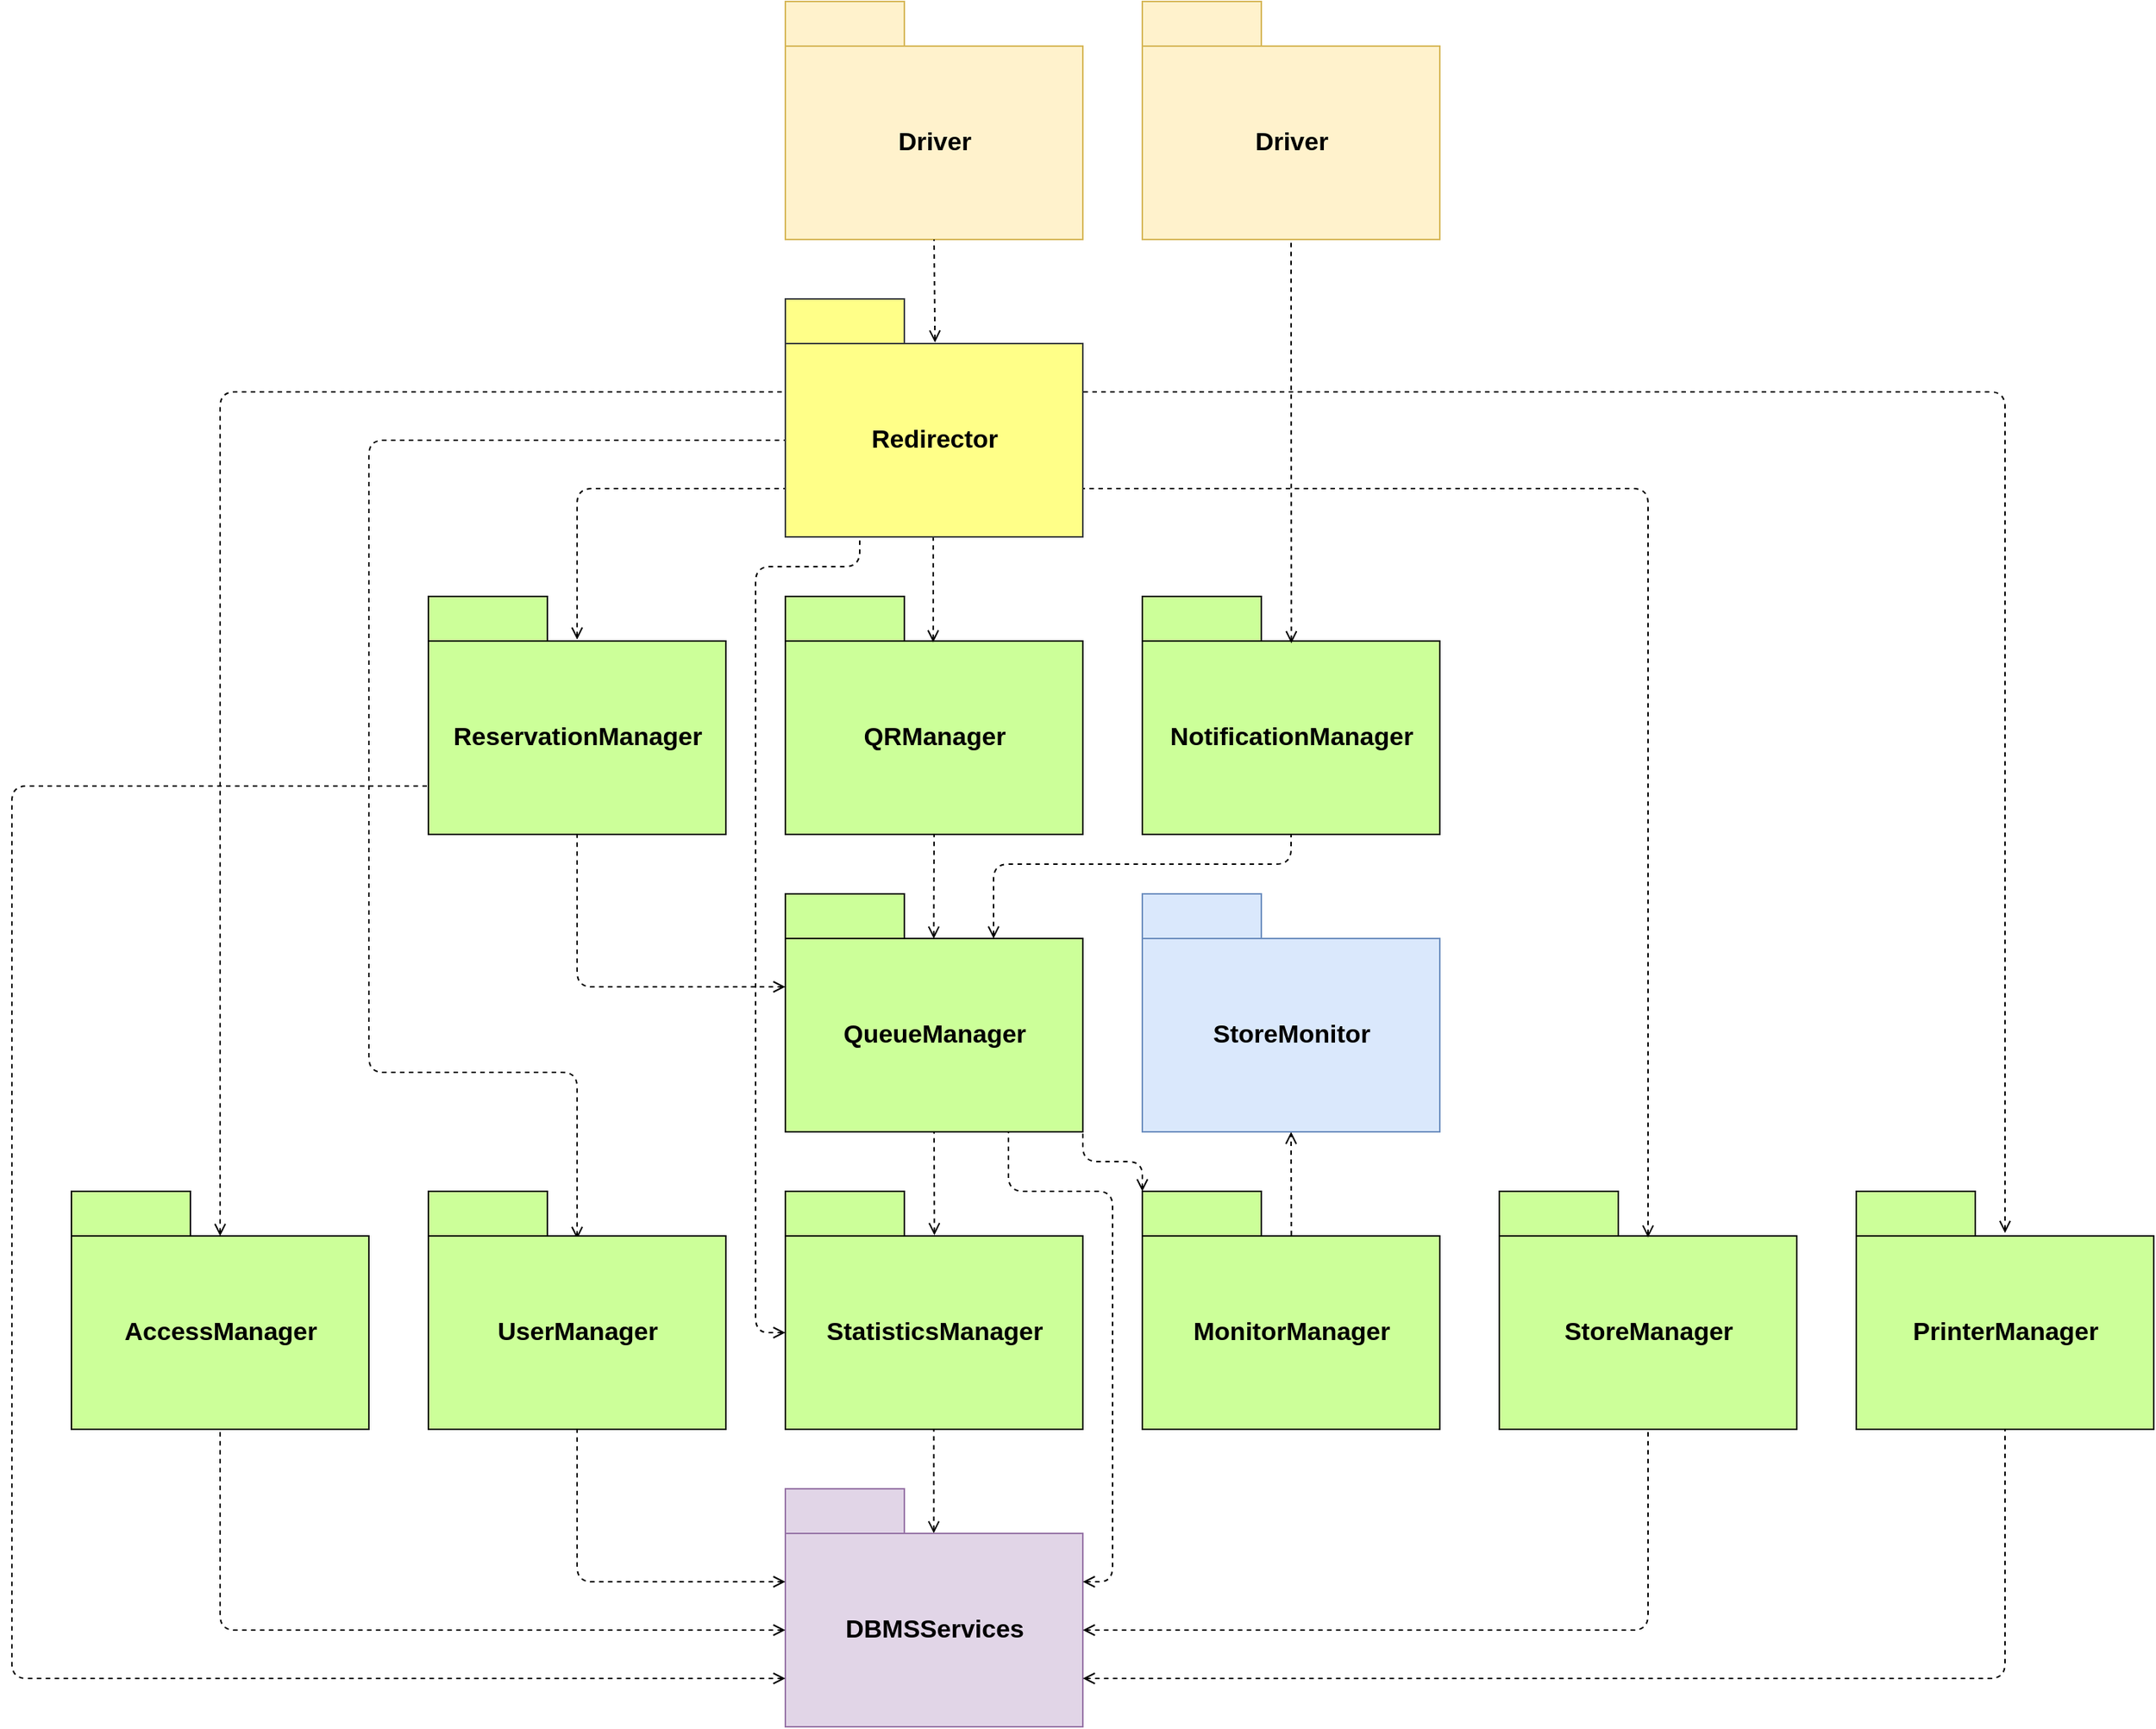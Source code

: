 <mxfile version="13.9.9" type="device"><diagram id="e8Hta2k75pfFjp-H9L64" name="Page-1"><mxGraphModel dx="1913" dy="2015" grid="1" gridSize="10" guides="1" tooltips="1" connect="1" arrows="1" fold="1" page="1" pageScale="1" pageWidth="827" pageHeight="1169" math="0" shadow="0"><root><mxCell id="0"/><mxCell id="1" parent="0"/><mxCell id="U10Wx76kcDam0K-NCFvt-1" value="&lt;font style=&quot;font-size: 17px&quot;&gt;QueueManager&lt;/font&gt;" style="shape=folder;fontStyle=1;tabWidth=80;tabHeight=30;tabPosition=left;html=1;boundedLbl=1;fillColor=#CCFF99;" parent="1" vertex="1"><mxGeometry x="40" y="40" width="200" height="160" as="geometry"/></mxCell><mxCell id="hLM-zlGytWT00Mx6Y4mO-1" value="StatisticsManager" style="shape=folder;fontStyle=1;tabWidth=80;tabHeight=30;tabPosition=left;html=1;boundedLbl=1;" parent="1" vertex="1"><mxGeometry x="40" y="240" width="200" height="160" as="geometry"/></mxCell><mxCell id="hLM-zlGytWT00Mx6Y4mO-5" value="" style="edgeStyle=orthogonalEdgeStyle;rounded=0;orthogonalLoop=1;jettySize=auto;html=1;dashed=1;exitX=0.499;exitY=0.187;exitDx=0;exitDy=0;exitPerimeter=0;startArrow=open;startFill=0;endArrow=none;endFill=0;" parent="1" source="hLM-zlGytWT00Mx6Y4mO-2" target="hLM-zlGytWT00Mx6Y4mO-1" edge="1"><mxGeometry relative="1" as="geometry"><Array as="points"><mxPoint x="140" y="420"/><mxPoint x="140" y="420"/></Array></mxGeometry></mxCell><mxCell id="hLM-zlGytWT00Mx6Y4mO-2" value="&lt;font style=&quot;font-size: 17px&quot;&gt;DBMSServices&lt;/font&gt;" style="shape=folder;fontStyle=1;tabWidth=80;tabHeight=30;tabPosition=left;html=1;boundedLbl=1;fillColor=#e1d5e7;strokeColor=#9673a6;" parent="1" vertex="1"><mxGeometry x="40" y="440" width="200" height="160" as="geometry"/></mxCell><mxCell id="hLM-zlGytWT00Mx6Y4mO-8" value="" style="endArrow=none;dashed=1;html=1;entryX=0.5;entryY=1;entryDx=0;entryDy=0;entryPerimeter=0;exitX=0.501;exitY=0.184;exitDx=0;exitDy=0;exitPerimeter=0;startArrow=open;startFill=0;" parent="1" source="hLM-zlGytWT00Mx6Y4mO-1" target="U10Wx76kcDam0K-NCFvt-1" edge="1"><mxGeometry width="50" height="50" relative="1" as="geometry"><mxPoint x="130" y="270" as="sourcePoint"/><mxPoint x="180" y="220" as="targetPoint"/></mxGeometry></mxCell><mxCell id="hLM-zlGytWT00Mx6Y4mO-9" value="StoreMonitor" style="shape=folder;fontStyle=1;tabWidth=80;tabHeight=30;tabPosition=left;html=1;boundedLbl=1;" parent="1" vertex="1"><mxGeometry x="280" y="40" width="200" height="160" as="geometry"/></mxCell><mxCell id="hLM-zlGytWT00Mx6Y4mO-10" value="MonitorManager" style="shape=folder;fontStyle=1;tabWidth=80;tabHeight=30;tabPosition=left;html=1;boundedLbl=1;" parent="1" vertex="1"><mxGeometry x="280" y="240" width="200" height="160" as="geometry"/></mxCell><mxCell id="hLM-zlGytWT00Mx6Y4mO-11" value="" style="endArrow=open;dashed=1;html=1;entryX=0.5;entryY=1;entryDx=0;entryDy=0;entryPerimeter=0;exitX=0.501;exitY=0.184;exitDx=0;exitDy=0;exitPerimeter=0;startArrow=none;startFill=0;endFill=0;" parent="1" source="hLM-zlGytWT00Mx6Y4mO-10" target="hLM-zlGytWT00Mx6Y4mO-9" edge="1"><mxGeometry width="50" height="50" relative="1" as="geometry"><mxPoint x="370" y="270" as="sourcePoint"/><mxPoint x="420" y="220" as="targetPoint"/></mxGeometry></mxCell><mxCell id="eCVA5hzqWw-Tgyx6WJBl-1" value="&lt;font style=&quot;font-size: 17px&quot;&gt;NotificationManager&lt;/font&gt;" style="shape=folder;fontStyle=1;tabWidth=80;tabHeight=30;tabPosition=left;html=1;boundedLbl=1;fillColor=#CCFF99;" parent="1" vertex="1"><mxGeometry x="280" y="-160" width="200" height="160" as="geometry"/></mxCell><mxCell id="eCVA5hzqWw-Tgyx6WJBl-3" value="" style="endArrow=none;dashed=1;html=1;entryX=0.5;entryY=1;entryDx=0;entryDy=0;entryPerimeter=0;exitX=0;exitY=0;exitDx=140;exitDy=30;exitPerimeter=0;startArrow=open;startFill=0;edgeStyle=orthogonalEdgeStyle;" parent="1" source="U10Wx76kcDam0K-NCFvt-1" target="eCVA5hzqWw-Tgyx6WJBl-1" edge="1"><mxGeometry width="50" height="50" relative="1" as="geometry"><mxPoint x="140" y="60" as="sourcePoint"/><mxPoint x="190" y="10" as="targetPoint"/><Array as="points"><mxPoint x="180" y="20"/><mxPoint x="380" y="20"/></Array></mxGeometry></mxCell><mxCell id="UtlGEA2IGRFbims8WPvJ-1" value="AccessManager" style="shape=folder;fontStyle=1;tabWidth=80;tabHeight=30;tabPosition=left;html=1;boundedLbl=1;" parent="1" vertex="1"><mxGeometry x="-440" y="240" width="200" height="160" as="geometry"/></mxCell><mxCell id="UtlGEA2IGRFbims8WPvJ-2" value="UserManager" style="shape=folder;fontStyle=1;tabWidth=80;tabHeight=30;tabPosition=left;html=1;boundedLbl=1;" parent="1" vertex="1"><mxGeometry x="-200" y="240" width="200" height="160" as="geometry"/></mxCell><mxCell id="UtlGEA2IGRFbims8WPvJ-3" value="&lt;font style=&quot;font-size: 17px&quot;&gt;StoreManager&lt;/font&gt;" style="shape=folder;fontStyle=1;tabWidth=80;tabHeight=30;tabPosition=left;html=1;boundedLbl=1;fillColor=#CCFF99;" parent="1" vertex="1"><mxGeometry x="520" y="240" width="200" height="160" as="geometry"/></mxCell><mxCell id="UtlGEA2IGRFbims8WPvJ-4" value="" style="endArrow=none;dashed=1;html=1;entryX=0.5;entryY=1;entryDx=0;entryDy=0;entryPerimeter=0;exitX=0;exitY=0;exitDx=0;exitDy=95;exitPerimeter=0;edgeStyle=orthogonalEdgeStyle;startArrow=open;startFill=0;" parent="1" source="hLM-zlGytWT00Mx6Y4mO-2" target="UtlGEA2IGRFbims8WPvJ-1" edge="1"><mxGeometry width="50" height="50" relative="1" as="geometry"><mxPoint x="-270" y="550" as="sourcePoint"/><mxPoint x="-220" y="500" as="targetPoint"/></mxGeometry></mxCell><mxCell id="UtlGEA2IGRFbims8WPvJ-5" value="" style="endArrow=none;dashed=1;html=1;entryX=0.5;entryY=1;entryDx=0;entryDy=0;entryPerimeter=0;exitX=0;exitY=0;exitDx=0;exitDy=62.5;exitPerimeter=0;edgeStyle=orthogonalEdgeStyle;startArrow=open;startFill=0;" parent="1" source="hLM-zlGytWT00Mx6Y4mO-2" target="UtlGEA2IGRFbims8WPvJ-2" edge="1"><mxGeometry width="50" height="50" relative="1" as="geometry"><mxPoint x="-120" y="460" as="sourcePoint"/><mxPoint x="-70" y="410" as="targetPoint"/></mxGeometry></mxCell><mxCell id="UtlGEA2IGRFbims8WPvJ-6" value="" style="endArrow=none;dashed=1;html=1;entryX=0.5;entryY=1;entryDx=0;entryDy=0;entryPerimeter=0;exitX=0;exitY=0;exitDx=200;exitDy=95;exitPerimeter=0;edgeStyle=orthogonalEdgeStyle;startArrow=open;startFill=0;" parent="1" source="hLM-zlGytWT00Mx6Y4mO-2" target="UtlGEA2IGRFbims8WPvJ-3" edge="1"><mxGeometry width="50" height="50" relative="1" as="geometry"><mxPoint x="360" y="590" as="sourcePoint"/><mxPoint x="570" y="480" as="targetPoint"/></mxGeometry></mxCell><mxCell id="UtlGEA2IGRFbims8WPvJ-7" value="&lt;font style=&quot;font-size: 17px&quot;&gt;QRManager&lt;/font&gt;" style="shape=folder;fontStyle=1;tabWidth=80;tabHeight=30;tabPosition=left;html=1;boundedLbl=1;fillColor=#CCFF99;" parent="1" vertex="1"><mxGeometry x="40" y="-160" width="200" height="160" as="geometry"/></mxCell><mxCell id="UtlGEA2IGRFbims8WPvJ-8" value="" style="endArrow=none;dashed=1;html=1;entryX=0.5;entryY=1;entryDx=0;entryDy=0;entryPerimeter=0;exitX=0.499;exitY=0.188;exitDx=0;exitDy=0;exitPerimeter=0;edgeStyle=orthogonalEdgeStyle;startArrow=open;startFill=0;" parent="1" source="U10Wx76kcDam0K-NCFvt-1" target="UtlGEA2IGRFbims8WPvJ-7" edge="1"><mxGeometry width="50" height="50" relative="1" as="geometry"><mxPoint x="-130" y="130" as="sourcePoint"/><mxPoint x="-80" y="80" as="targetPoint"/><Array as="points"><mxPoint x="140" y="50"/><mxPoint x="140" y="50"/></Array></mxGeometry></mxCell><mxCell id="UtlGEA2IGRFbims8WPvJ-9" value="&lt;font style=&quot;font-size: 17px&quot;&gt;PrinterManager&lt;/font&gt;" style="shape=folder;fontStyle=1;tabWidth=80;tabHeight=30;tabPosition=left;html=1;boundedLbl=1;fillColor=#CCFF99;" parent="1" vertex="1"><mxGeometry x="760" y="240" width="200" height="160" as="geometry"/></mxCell><mxCell id="UtlGEA2IGRFbims8WPvJ-10" value="" style="endArrow=none;dashed=1;html=1;entryX=0.5;entryY=1;entryDx=0;entryDy=0;entryPerimeter=0;exitX=0;exitY=0;exitDx=200;exitDy=127.5;exitPerimeter=0;edgeStyle=orthogonalEdgeStyle;startArrow=open;startFill=0;" parent="1" source="hLM-zlGytWT00Mx6Y4mO-2" target="UtlGEA2IGRFbims8WPvJ-9" edge="1"><mxGeometry width="50" height="50" relative="1" as="geometry"><mxPoint x="250" y="545" as="sourcePoint"/><mxPoint x="630" y="410" as="targetPoint"/></mxGeometry></mxCell><mxCell id="UtlGEA2IGRFbims8WPvJ-11" value="&lt;font style=&quot;font-size: 17px&quot;&gt;ReservationManager&lt;/font&gt;" style="shape=folder;fontStyle=1;tabWidth=80;tabHeight=30;tabPosition=left;html=1;boundedLbl=1;fillColor=#CCFF99;" parent="1" vertex="1"><mxGeometry x="-200" y="-160" width="200" height="160" as="geometry"/></mxCell><mxCell id="UtlGEA2IGRFbims8WPvJ-12" value="" style="endArrow=none;dashed=1;html=1;entryX=0.5;entryY=1;entryDx=0;entryDy=0;entryPerimeter=0;exitX=0;exitY=0;exitDx=0;exitDy=62.5;exitPerimeter=0;edgeStyle=orthogonalEdgeStyle;startArrow=open;startFill=0;" parent="1" source="U10Wx76kcDam0K-NCFvt-1" target="UtlGEA2IGRFbims8WPvJ-11" edge="1"><mxGeometry width="50" height="50" relative="1" as="geometry"><mxPoint x="50" y="145" as="sourcePoint"/><mxPoint x="-90" y="10" as="targetPoint"/><Array as="points"><mxPoint x="-100" y="103"/></Array></mxGeometry></mxCell><mxCell id="UtlGEA2IGRFbims8WPvJ-13" value="" style="endArrow=none;dashed=1;html=1;entryX=0;entryY=0;entryDx=0;entryDy=127.5;entryPerimeter=0;exitX=0;exitY=0;exitDx=0;exitDy=127.5;exitPerimeter=0;edgeStyle=orthogonalEdgeStyle;startArrow=open;startFill=0;" parent="1" source="hLM-zlGytWT00Mx6Y4mO-2" target="UtlGEA2IGRFbims8WPvJ-11" edge="1"><mxGeometry width="50" height="50" relative="1" as="geometry"><mxPoint x="-600" y="350" as="sourcePoint"/><mxPoint x="-550" y="300" as="targetPoint"/><Array as="points"><mxPoint x="-480" y="568"/><mxPoint x="-480" y="-32"/></Array></mxGeometry></mxCell><mxCell id="u9ROUsM7tBJfwsVTCAAf-3" value="" style="endArrow=none;dashed=1;html=1;entryX=0;entryY=0;entryDx=0;entryDy=62.5;entryPerimeter=0;edgeStyle=orthogonalEdgeStyle;startArrow=open;startFill=0;" parent="1" target="4Tcvf07DO4k8nDqdtQSm-7" edge="1"><mxGeometry width="50" height="50" relative="1" as="geometry"><mxPoint x="-340" y="270" as="sourcePoint"/><mxPoint x="-340" y="200" as="targetPoint"/><Array as="points"><mxPoint x="-340" y="-297"/></Array></mxGeometry></mxCell><mxCell id="u9ROUsM7tBJfwsVTCAAf-4" value="" style="endArrow=none;dashed=1;html=1;entryX=0;entryY=0;entryDx=0;entryDy=95;entryPerimeter=0;edgeStyle=orthogonalEdgeStyle;startArrow=open;startFill=0;exitX=0.5;exitY=0.2;exitDx=0;exitDy=0;exitPerimeter=0;" parent="1" source="UtlGEA2IGRFbims8WPvJ-2" target="4Tcvf07DO4k8nDqdtQSm-7" edge="1"><mxGeometry width="50" height="50" relative="1" as="geometry"><mxPoint x="-330" y="280" as="sourcePoint"/><mxPoint x="-100" y="200" as="targetPoint"/><Array as="points"><mxPoint x="-100" y="160"/><mxPoint x="-240" y="160"/><mxPoint x="-240" y="-265"/></Array></mxGeometry></mxCell><mxCell id="u9ROUsM7tBJfwsVTCAAf-8" value="" style="endArrow=none;dashed=1;html=1;entryX=0;entryY=0;entryDx=200;entryDy=127.5;entryPerimeter=0;exitX=0.5;exitY=0.194;exitDx=0;exitDy=0;exitPerimeter=0;startArrow=open;startFill=0;edgeStyle=orthogonalEdgeStyle;" parent="1" source="UtlGEA2IGRFbims8WPvJ-3" target="4Tcvf07DO4k8nDqdtQSm-7" edge="1"><mxGeometry width="50" height="50" relative="1" as="geometry"><mxPoint x="390.2" y="279.44" as="sourcePoint"/><mxPoint x="620" y="200" as="targetPoint"/><Array as="points"><mxPoint x="620" y="-232"/></Array></mxGeometry></mxCell><mxCell id="u9ROUsM7tBJfwsVTCAAf-9" value="" style="endArrow=none;dashed=1;html=1;entryX=0;entryY=0;entryDx=200;entryDy=62.5;entryPerimeter=0;exitX=0.5;exitY=0.175;exitDx=0;exitDy=0;exitPerimeter=0;startArrow=open;startFill=0;edgeStyle=orthogonalEdgeStyle;" parent="1" source="UtlGEA2IGRFbims8WPvJ-9" target="4Tcvf07DO4k8nDqdtQSm-7" edge="1"><mxGeometry width="50" height="50" relative="1" as="geometry"><mxPoint x="630" y="281.04" as="sourcePoint"/><mxPoint x="860" y="200" as="targetPoint"/><Array as="points"><mxPoint x="860" y="-297"/></Array></mxGeometry></mxCell><mxCell id="u9ROUsM7tBJfwsVTCAAf-14" value="" style="endArrow=none;dashed=1;html=1;entryX=0;entryY=0;entryDx=0;entryDy=127.5;entryPerimeter=0;exitX=0.5;exitY=0.181;exitDx=0;exitDy=0;exitPerimeter=0;startArrow=open;startFill=0;edgeStyle=orthogonalEdgeStyle;" parent="1" source="UtlGEA2IGRFbims8WPvJ-11" target="4Tcvf07DO4k8nDqdtQSm-7" edge="1"><mxGeometry width="50" height="50" relative="1" as="geometry"><mxPoint x="150" y="78.96" as="sourcePoint"/><mxPoint x="-340" y="-200" as="targetPoint"/><Array as="points"><mxPoint x="-100" y="-232"/></Array></mxGeometry></mxCell><mxCell id="u9ROUsM7tBJfwsVTCAAf-15" value="" style="endArrow=none;dashed=1;html=1;entryX=0.5;entryY=1;entryDx=0;entryDy=0;entryPerimeter=0;exitX=0.497;exitY=0.193;exitDx=0;exitDy=0;exitPerimeter=0;startArrow=open;startFill=0;edgeStyle=orthogonalEdgeStyle;" parent="1" source="UtlGEA2IGRFbims8WPvJ-7" target="4Tcvf07DO4k8nDqdtQSm-7" edge="1"><mxGeometry width="50" height="50" relative="1" as="geometry"><mxPoint x="-330" y="-121.04" as="sourcePoint"/><mxPoint x="-100" y="-200" as="targetPoint"/><Array as="points"><mxPoint x="139" y="-200"/></Array></mxGeometry></mxCell><mxCell id="u9ROUsM7tBJfwsVTCAAf-17" value="StoreMonitor" style="shape=folder;fontStyle=1;tabWidth=80;tabHeight=30;tabPosition=left;html=1;boundedLbl=1;" parent="1" vertex="1"><mxGeometry x="280" y="40" width="200" height="160" as="geometry"/></mxCell><mxCell id="u9ROUsM7tBJfwsVTCAAf-18" value="AccessManager" style="shape=folder;fontStyle=1;tabWidth=80;tabHeight=30;tabPosition=left;html=1;boundedLbl=1;" parent="1" vertex="1"><mxGeometry x="-440" y="240" width="200" height="160" as="geometry"/></mxCell><mxCell id="u9ROUsM7tBJfwsVTCAAf-19" value="&lt;font style=&quot;font-size: 17px&quot;&gt;StoreMonitor&lt;/font&gt;" style="shape=folder;fontStyle=1;tabWidth=80;tabHeight=30;tabPosition=left;html=1;boundedLbl=1;fillColor=#dae8fc;strokeColor=#6c8ebf;" parent="1" vertex="1"><mxGeometry x="280" y="40" width="200" height="160" as="geometry"/></mxCell><mxCell id="u9ROUsM7tBJfwsVTCAAf-20" value="&lt;font style=&quot;font-size: 17px&quot;&gt;AccessManager&lt;/font&gt;" style="shape=folder;fontStyle=1;tabWidth=80;tabHeight=30;tabPosition=left;html=1;boundedLbl=1;fillColor=#CCFF99;" parent="1" vertex="1"><mxGeometry x="-440" y="240" width="200" height="160" as="geometry"/></mxCell><mxCell id="u9ROUsM7tBJfwsVTCAAf-21" value="&lt;font style=&quot;font-size: 17px&quot;&gt;StatisticsManager&lt;/font&gt;" style="shape=folder;fontStyle=1;tabWidth=80;tabHeight=30;tabPosition=left;html=1;boundedLbl=1;fillColor=#CCFF99;" parent="1" vertex="1"><mxGeometry x="40" y="240" width="200" height="160" as="geometry"/></mxCell><mxCell id="u9ROUsM7tBJfwsVTCAAf-22" value="&lt;font style=&quot;font-size: 17px&quot;&gt;MonitorManager&lt;/font&gt;" style="shape=folder;fontStyle=1;tabWidth=80;tabHeight=30;tabPosition=left;html=1;boundedLbl=1;fillColor=#CCFF99;" parent="1" vertex="1"><mxGeometry x="280" y="240" width="200" height="160" as="geometry"/></mxCell><mxCell id="u9ROUsM7tBJfwsVTCAAf-23" value="&lt;font style=&quot;font-size: 17px&quot;&gt;UserManager&lt;/font&gt;" style="shape=folder;fontStyle=1;tabWidth=80;tabHeight=30;tabPosition=left;html=1;boundedLbl=1;fillColor=#CCFF99;" parent="1" vertex="1"><mxGeometry x="-200" y="240" width="200" height="160" as="geometry"/></mxCell><mxCell id="4Tcvf07DO4k8nDqdtQSm-7" value="&lt;font style=&quot;font-size: 17px&quot;&gt;Redirector&lt;/font&gt;" style="shape=folder;fontStyle=1;tabWidth=80;tabHeight=30;tabPosition=left;html=1;boundedLbl=1;fillColor=#ffff88;strokeColor=#36393d;" parent="1" vertex="1"><mxGeometry x="40" y="-360" width="200" height="160" as="geometry"/></mxCell><mxCell id="4Tcvf07DO4k8nDqdtQSm-8" value="&lt;font style=&quot;font-size: 17px&quot;&gt;Driver&lt;/font&gt;" style="shape=folder;fontStyle=1;tabWidth=80;tabHeight=30;tabPosition=left;html=1;boundedLbl=1;fillColor=#fff2cc;strokeColor=#d6b656;" parent="1" vertex="1"><mxGeometry x="40" y="-560" width="200" height="160" as="geometry"/></mxCell><mxCell id="4Tcvf07DO4k8nDqdtQSm-9" value="" style="endArrow=none;dashed=1;html=1;entryX=0.5;entryY=1;entryDx=0;entryDy=0;entryPerimeter=0;exitX=0.503;exitY=0.183;exitDx=0;exitDy=0;exitPerimeter=0;startArrow=open;startFill=0;" parent="1" source="4Tcvf07DO4k8nDqdtQSm-7" target="4Tcvf07DO4k8nDqdtQSm-8" edge="1"><mxGeometry width="50" height="50" relative="1" as="geometry"><mxPoint x="150" y="-118" as="sourcePoint"/><mxPoint x="150" y="-190" as="targetPoint"/></mxGeometry></mxCell><mxCell id="OkLOgA_IChgrKV8RXh19-1" value="&lt;font style=&quot;font-size: 17px&quot;&gt;Driver&lt;/font&gt;" style="shape=folder;fontStyle=1;tabWidth=80;tabHeight=30;tabPosition=left;html=1;boundedLbl=1;fillColor=#fff2cc;strokeColor=#d6b656;" parent="1" vertex="1"><mxGeometry x="280" y="-560" width="200" height="160" as="geometry"/></mxCell><mxCell id="OkLOgA_IChgrKV8RXh19-2" value="" style="endArrow=none;dashed=1;html=1;entryX=0.5;entryY=1;entryDx=0;entryDy=0;entryPerimeter=0;startArrow=open;startFill=0;exitX=0.501;exitY=0.197;exitDx=0;exitDy=0;exitPerimeter=0;" parent="1" source="eCVA5hzqWw-Tgyx6WJBl-1" target="OkLOgA_IChgrKV8RXh19-1" edge="1"><mxGeometry width="50" height="50" relative="1" as="geometry"><mxPoint x="380" y="-133" as="sourcePoint"/><mxPoint x="150" y="-390" as="targetPoint"/></mxGeometry></mxCell><mxCell id="08Qc3ciOWJVguf_do0aZ-1" value="" style="endArrow=none;dashed=1;html=1;exitX=0;exitY=0;exitDx=200;exitDy=62.5;exitPerimeter=0;edgeStyle=orthogonalEdgeStyle;startArrow=open;startFill=0;entryX=0.75;entryY=1;entryDx=0;entryDy=0;entryPerimeter=0;" parent="1" edge="1"><mxGeometry width="50" height="50" relative="1" as="geometry"><mxPoint x="240" y="502.5" as="sourcePoint"/><mxPoint x="190" y="200" as="targetPoint"/><Array as="points"><mxPoint x="260" y="503"/><mxPoint x="260" y="240"/><mxPoint x="190" y="240"/></Array></mxGeometry></mxCell><mxCell id="08Qc3ciOWJVguf_do0aZ-2" value="" style="endArrow=none;dashed=1;html=1;entryX=0;entryY=0;entryDx=200;entryDy=160;entryPerimeter=0;startArrow=open;startFill=0;edgeStyle=orthogonalEdgeStyle;exitX=0;exitY=0;exitDx=0;exitDy=0;exitPerimeter=0;" parent="1" edge="1"><mxGeometry width="50" height="50" relative="1" as="geometry"><mxPoint x="280" y="240" as="sourcePoint"/><mxPoint x="240" y="200" as="targetPoint"/><Array as="points"><mxPoint x="280" y="220"/><mxPoint x="240" y="220"/></Array></mxGeometry></mxCell><mxCell id="08Qc3ciOWJVguf_do0aZ-3" value="" style="endArrow=none;dashed=1;html=1;entryX=0.25;entryY=1;entryDx=0;entryDy=0;entryPerimeter=0;exitX=0;exitY=0;exitDx=0;exitDy=95;exitPerimeter=0;edgeStyle=orthogonalEdgeStyle;startArrow=open;startFill=0;" parent="1" edge="1"><mxGeometry width="50" height="50" relative="1" as="geometry"><mxPoint x="40" y="335" as="sourcePoint"/><mxPoint x="90" y="-200" as="targetPoint"/><Array as="points"><mxPoint x="20" y="335"/><mxPoint x="20" y="-180"/><mxPoint x="90" y="-180"/></Array></mxGeometry></mxCell></root></mxGraphModel></diagram></mxfile>